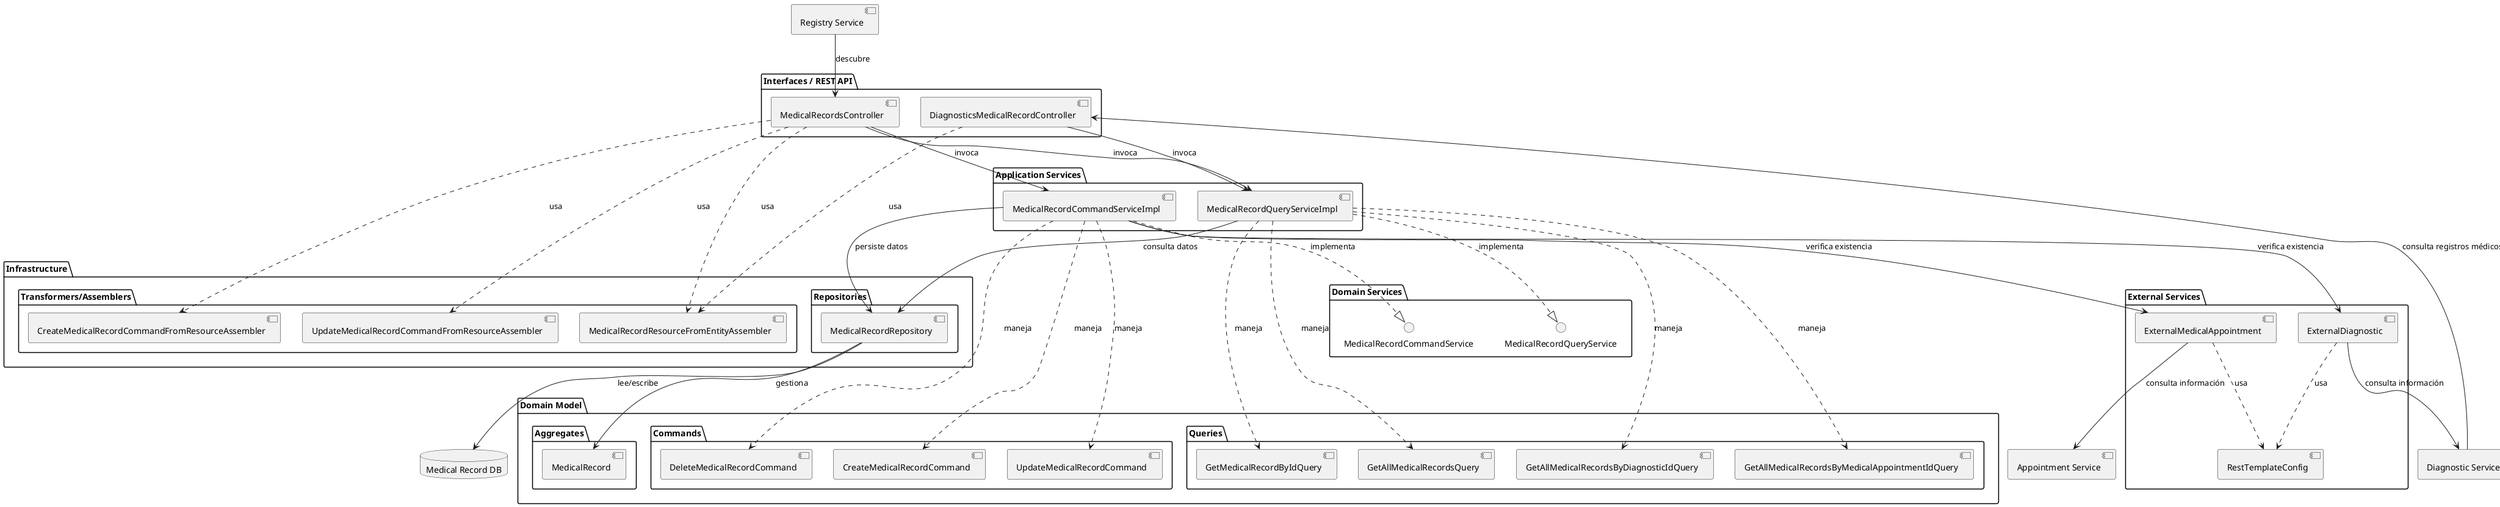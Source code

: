 @startuml Medical Record Service Component Diagram

package "Interfaces / REST API" {
  [MedicalRecordsController] as medicalRecordsController
  [DiagnosticsMedicalRecordController] as diagnosticsMedicalRecordController
}

package "Application Services" {
  [MedicalRecordCommandServiceImpl] as commandImpl
  [MedicalRecordQueryServiceImpl] as queryImpl
}

package "External Services" {
  [ExternalMedicalAppointment] as externalAppointment
  [ExternalDiagnostic] as externalDiagnostic
  [RestTemplateConfig] as restConfig
}

package "Domain Services" {
  interface "MedicalRecordCommandService" as commandService
  interface "MedicalRecordQueryService" as queryService
}

package "Domain Model" {
  package "Aggregates" {
    [MedicalRecord] as medicalRecordEntity
  }

  package "Commands" {
    [CreateMedicalRecordCommand] as createCmd
    [UpdateMedicalRecordCommand] as updateCmd
    [DeleteMedicalRecordCommand] as deleteCmd
  }

  package "Queries" {
    [GetMedicalRecordByIdQuery] as getByIdQuery
    [GetAllMedicalRecordsQuery] as getAllQuery
    [GetAllMedicalRecordsByDiagnosticIdQuery] as getByDiagnosticQuery
    [GetAllMedicalRecordsByMedicalAppointmentIdQuery] as getByAppointmentQuery
  }
}

package "Infrastructure" {
  package "Repositories" {
    [MedicalRecordRepository] as repository
  }

  package "Transformers/Assemblers" {
    [MedicalRecordResourceFromEntityAssembler] as resourceAssembler
    [CreateMedicalRecordCommandFromResourceAssembler] as createAssembler
    [UpdateMedicalRecordCommandFromResourceAssembler] as updateAssembler
  }
}

database "Medical Record DB" as db

' External Services
[Diagnostic Service] as diagnosticService
[Appointment Service] as appointmentService
[Registry Service] as registryService

' Relaciones internas
medicalRecordsController --> commandImpl : invoca
medicalRecordsController --> queryImpl : invoca
diagnosticsMedicalRecordController --> queryImpl : invoca

commandImpl ..|> commandService : implementa
queryImpl ..|> queryService : implementa

commandImpl --> repository : persiste datos
queryImpl --> repository : consulta datos

medicalRecordsController ..> resourceAssembler : usa
medicalRecordsController ..> createAssembler : usa
medicalRecordsController ..> updateAssembler : usa
diagnosticsMedicalRecordController ..> resourceAssembler : usa

commandImpl --> externalDiagnostic : verifica existencia
commandImpl --> externalAppointment : verifica existencia
externalDiagnostic ..> restConfig : usa
externalAppointment ..> restConfig : usa

repository --> medicalRecordEntity : gestiona

commandImpl ..> createCmd : maneja
commandImpl ..> updateCmd : maneja
commandImpl ..> deleteCmd : maneja

queryImpl ..> getByIdQuery : maneja
queryImpl ..> getAllQuery : maneja
queryImpl ..> getByDiagnosticQuery : maneja
queryImpl ..> getByAppointmentQuery : maneja

' Relaciones externas
repository --> db : lee/escribe
registryService --> medicalRecordsController : descubre
externalDiagnostic --> diagnosticService : consulta información
externalAppointment --> appointmentService : consulta información
diagnosticService --> diagnosticsMedicalRecordController : consulta registros médicos

@enduml